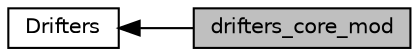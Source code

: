 digraph "drifters_core_mod"
{
  edge [fontname="Helvetica",fontsize="10",labelfontname="Helvetica",labelfontsize="10"];
  node [fontname="Helvetica",fontsize="10",shape=box];
  rankdir=LR;
  Node2 [label="Drifters",height=0.2,width=0.4,color="black", fillcolor="white", style="filled",URL="$group__drifters.html",tooltip="Modules and associated files in the drifters directory."];
  Node1 [label="drifters_core_mod",height=0.2,width=0.4,color="black", fillcolor="grey75", style="filled", fontcolor="black",tooltip="Handles the mechanics for adding and removing drifters."];
  Node2->Node1 [shape=plaintext, dir="back", style="solid"];
}

